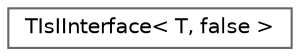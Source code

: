 digraph "Graphical Class Hierarchy"
{
 // INTERACTIVE_SVG=YES
 // LATEX_PDF_SIZE
  bgcolor="transparent";
  edge [fontname=Helvetica,fontsize=10,labelfontname=Helvetica,labelfontsize=10];
  node [fontname=Helvetica,fontsize=10,shape=box,height=0.2,width=0.4];
  rankdir="LR";
  Node0 [id="Node000000",label="TIsIInterface\< T, false \>",height=0.2,width=0.4,color="grey40", fillcolor="white", style="filled",URL="$d5/d32/structTIsIInterface_3_01T_00_01false_01_4.html",tooltip=" "];
}
